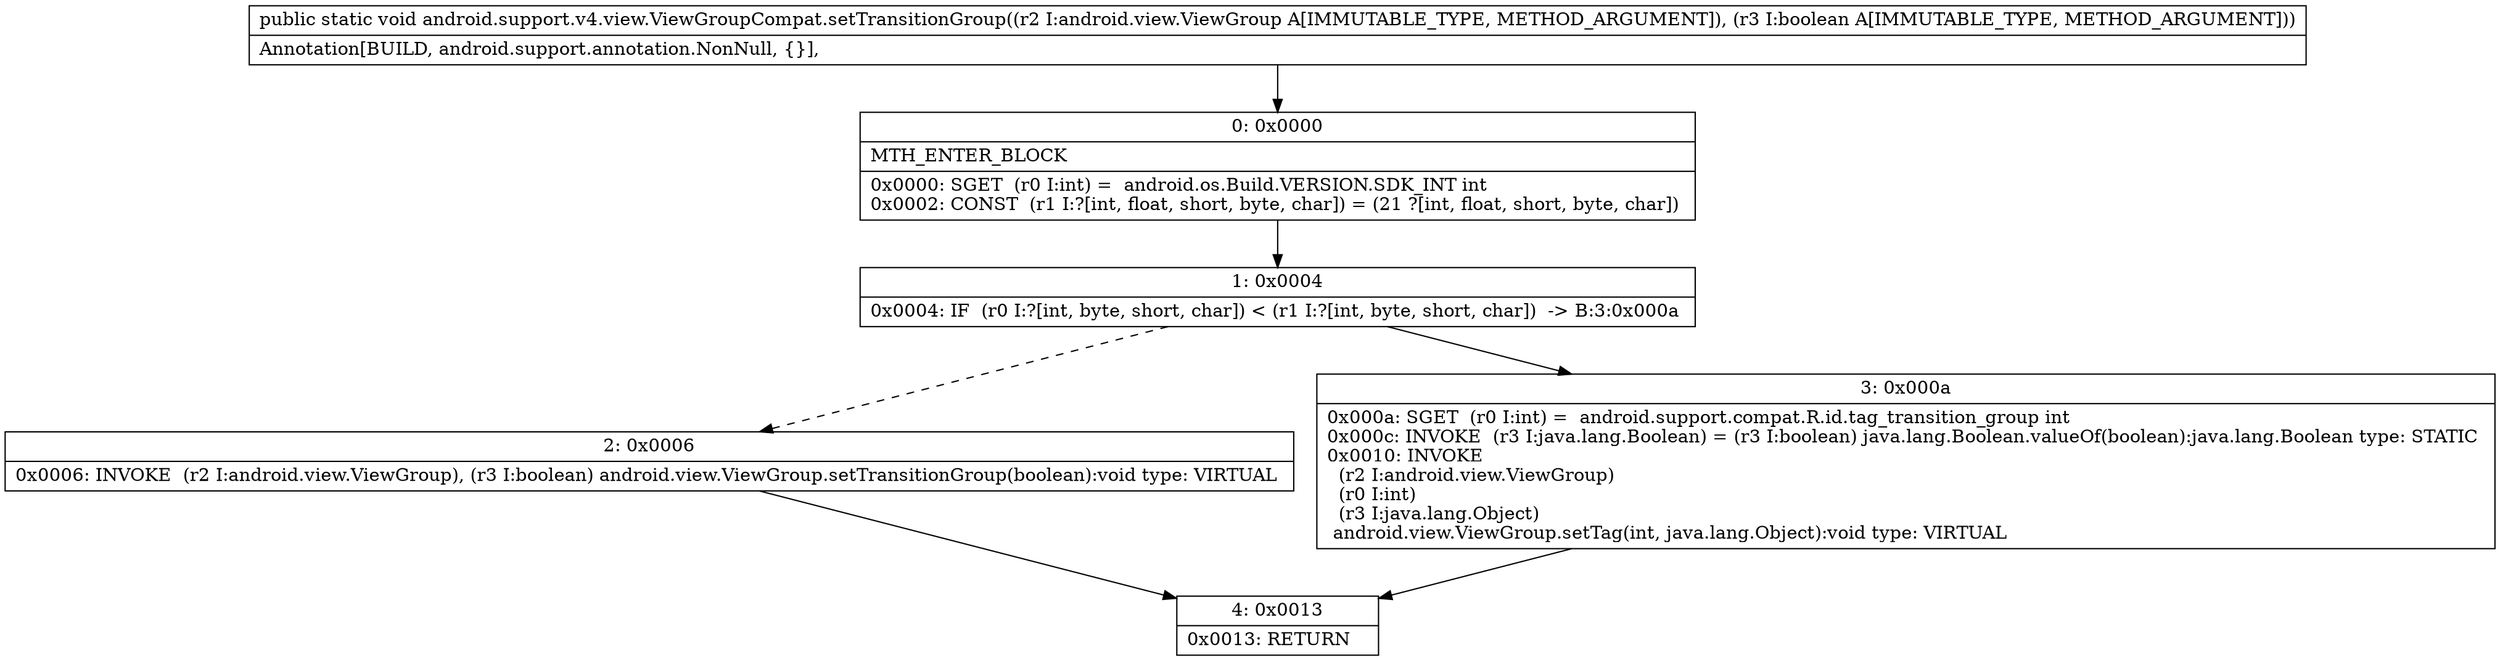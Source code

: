 digraph "CFG forandroid.support.v4.view.ViewGroupCompat.setTransitionGroup(Landroid\/view\/ViewGroup;Z)V" {
Node_0 [shape=record,label="{0\:\ 0x0000|MTH_ENTER_BLOCK\l|0x0000: SGET  (r0 I:int) =  android.os.Build.VERSION.SDK_INT int \l0x0002: CONST  (r1 I:?[int, float, short, byte, char]) = (21 ?[int, float, short, byte, char]) \l}"];
Node_1 [shape=record,label="{1\:\ 0x0004|0x0004: IF  (r0 I:?[int, byte, short, char]) \< (r1 I:?[int, byte, short, char])  \-\> B:3:0x000a \l}"];
Node_2 [shape=record,label="{2\:\ 0x0006|0x0006: INVOKE  (r2 I:android.view.ViewGroup), (r3 I:boolean) android.view.ViewGroup.setTransitionGroup(boolean):void type: VIRTUAL \l}"];
Node_3 [shape=record,label="{3\:\ 0x000a|0x000a: SGET  (r0 I:int) =  android.support.compat.R.id.tag_transition_group int \l0x000c: INVOKE  (r3 I:java.lang.Boolean) = (r3 I:boolean) java.lang.Boolean.valueOf(boolean):java.lang.Boolean type: STATIC \l0x0010: INVOKE  \l  (r2 I:android.view.ViewGroup)\l  (r0 I:int)\l  (r3 I:java.lang.Object)\l android.view.ViewGroup.setTag(int, java.lang.Object):void type: VIRTUAL \l}"];
Node_4 [shape=record,label="{4\:\ 0x0013|0x0013: RETURN   \l}"];
MethodNode[shape=record,label="{public static void android.support.v4.view.ViewGroupCompat.setTransitionGroup((r2 I:android.view.ViewGroup A[IMMUTABLE_TYPE, METHOD_ARGUMENT]), (r3 I:boolean A[IMMUTABLE_TYPE, METHOD_ARGUMENT]))  | Annotation[BUILD, android.support.annotation.NonNull, \{\}], \l}"];
MethodNode -> Node_0;
Node_0 -> Node_1;
Node_1 -> Node_2[style=dashed];
Node_1 -> Node_3;
Node_2 -> Node_4;
Node_3 -> Node_4;
}

